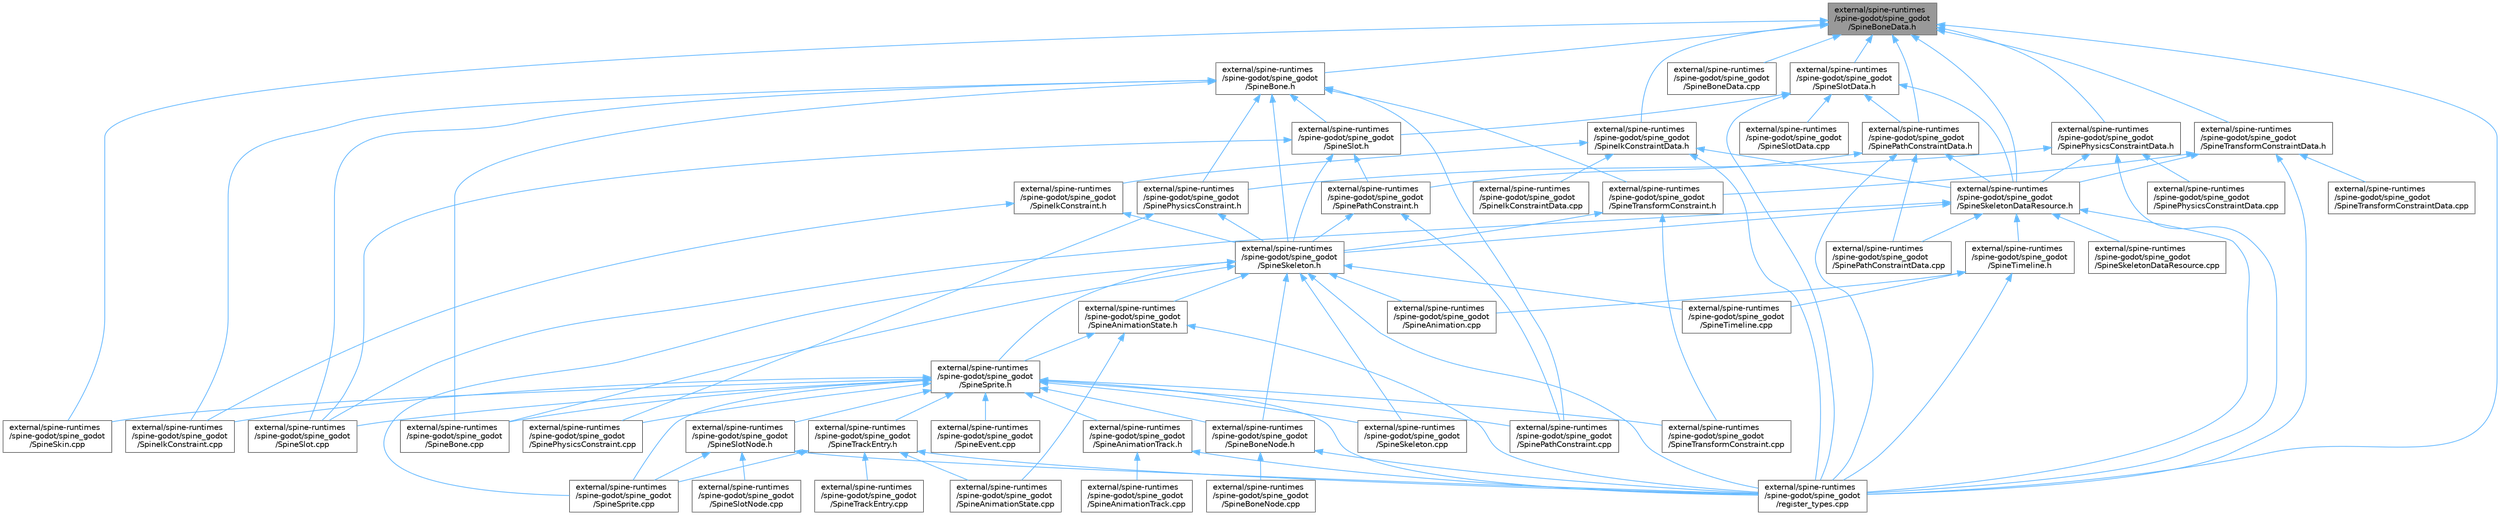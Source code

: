 digraph "external/spine-runtimes/spine-godot/spine_godot/SpineBoneData.h"
{
 // LATEX_PDF_SIZE
  bgcolor="transparent";
  edge [fontname=Helvetica,fontsize=10,labelfontname=Helvetica,labelfontsize=10];
  node [fontname=Helvetica,fontsize=10,shape=box,height=0.2,width=0.4];
  Node1 [id="Node000001",label="external/spine-runtimes\l/spine-godot/spine_godot\l/SpineBoneData.h",height=0.2,width=0.4,color="gray40", fillcolor="grey60", style="filled", fontcolor="black",tooltip=" "];
  Node1 -> Node2 [id="edge1_Node000001_Node000002",dir="back",color="steelblue1",style="solid",tooltip=" "];
  Node2 [id="Node000002",label="external/spine-runtimes\l/spine-godot/spine_godot\l/SpineBone.h",height=0.2,width=0.4,color="grey40", fillcolor="white", style="filled",URL="$_spine_bone_8h.html",tooltip=" "];
  Node2 -> Node3 [id="edge2_Node000002_Node000003",dir="back",color="steelblue1",style="solid",tooltip=" "];
  Node3 [id="Node000003",label="external/spine-runtimes\l/spine-godot/spine_godot\l/SpineBone.cpp",height=0.2,width=0.4,color="grey40", fillcolor="white", style="filled",URL="$_spine_bone_8cpp.html",tooltip=" "];
  Node2 -> Node4 [id="edge3_Node000002_Node000004",dir="back",color="steelblue1",style="solid",tooltip=" "];
  Node4 [id="Node000004",label="external/spine-runtimes\l/spine-godot/spine_godot\l/SpineIkConstraint.cpp",height=0.2,width=0.4,color="grey40", fillcolor="white", style="filled",URL="$_spine_ik_constraint_8cpp.html",tooltip=" "];
  Node2 -> Node5 [id="edge4_Node000002_Node000005",dir="back",color="steelblue1",style="solid",tooltip=" "];
  Node5 [id="Node000005",label="external/spine-runtimes\l/spine-godot/spine_godot\l/SpinePathConstraint.cpp",height=0.2,width=0.4,color="grey40", fillcolor="white", style="filled",URL="$_spine_path_constraint_8cpp.html",tooltip=" "];
  Node2 -> Node6 [id="edge5_Node000002_Node000006",dir="back",color="steelblue1",style="solid",tooltip=" "];
  Node6 [id="Node000006",label="external/spine-runtimes\l/spine-godot/spine_godot\l/SpinePhysicsConstraint.h",height=0.2,width=0.4,color="grey40", fillcolor="white", style="filled",URL="$_spine_physics_constraint_8h.html",tooltip=" "];
  Node6 -> Node7 [id="edge6_Node000006_Node000007",dir="back",color="steelblue1",style="solid",tooltip=" "];
  Node7 [id="Node000007",label="external/spine-runtimes\l/spine-godot/spine_godot\l/SpinePhysicsConstraint.cpp",height=0.2,width=0.4,color="grey40", fillcolor="white", style="filled",URL="$_spine_physics_constraint_8cpp.html",tooltip=" "];
  Node6 -> Node8 [id="edge7_Node000006_Node000008",dir="back",color="steelblue1",style="solid",tooltip=" "];
  Node8 [id="Node000008",label="external/spine-runtimes\l/spine-godot/spine_godot\l/SpineSkeleton.h",height=0.2,width=0.4,color="grey40", fillcolor="white", style="filled",URL="$_spine_skeleton_8h.html",tooltip=" "];
  Node8 -> Node9 [id="edge8_Node000008_Node000009",dir="back",color="steelblue1",style="solid",tooltip=" "];
  Node9 [id="Node000009",label="external/spine-runtimes\l/spine-godot/spine_godot\l/SpineAnimation.cpp",height=0.2,width=0.4,color="grey40", fillcolor="white", style="filled",URL="$_spine_animation_8cpp.html",tooltip=" "];
  Node8 -> Node10 [id="edge9_Node000008_Node000010",dir="back",color="steelblue1",style="solid",tooltip=" "];
  Node10 [id="Node000010",label="external/spine-runtimes\l/spine-godot/spine_godot\l/SpineAnimationState.h",height=0.2,width=0.4,color="grey40", fillcolor="white", style="filled",URL="$_spine_animation_state_8h.html",tooltip=" "];
  Node10 -> Node11 [id="edge10_Node000010_Node000011",dir="back",color="steelblue1",style="solid",tooltip=" "];
  Node11 [id="Node000011",label="external/spine-runtimes\l/spine-godot/spine_godot\l/SpineAnimationState.cpp",height=0.2,width=0.4,color="grey40", fillcolor="white", style="filled",URL="$_spine_animation_state_8cpp.html",tooltip=" "];
  Node10 -> Node12 [id="edge11_Node000010_Node000012",dir="back",color="steelblue1",style="solid",tooltip=" "];
  Node12 [id="Node000012",label="external/spine-runtimes\l/spine-godot/spine_godot\l/SpineSprite.h",height=0.2,width=0.4,color="grey40", fillcolor="white", style="filled",URL="$_spine_sprite_8h.html",tooltip=" "];
  Node12 -> Node13 [id="edge12_Node000012_Node000013",dir="back",color="steelblue1",style="solid",tooltip=" "];
  Node13 [id="Node000013",label="external/spine-runtimes\l/spine-godot/spine_godot\l/SpineAnimationTrack.h",height=0.2,width=0.4,color="grey40", fillcolor="white", style="filled",URL="$_spine_animation_track_8h.html",tooltip=" "];
  Node13 -> Node14 [id="edge13_Node000013_Node000014",dir="back",color="steelblue1",style="solid",tooltip=" "];
  Node14 [id="Node000014",label="external/spine-runtimes\l/spine-godot/spine_godot\l/SpineAnimationTrack.cpp",height=0.2,width=0.4,color="grey40", fillcolor="white", style="filled",URL="$_spine_animation_track_8cpp.html",tooltip=" "];
  Node13 -> Node15 [id="edge14_Node000013_Node000015",dir="back",color="steelblue1",style="solid",tooltip=" "];
  Node15 [id="Node000015",label="external/spine-runtimes\l/spine-godot/spine_godot\l/register_types.cpp",height=0.2,width=0.4,color="grey40", fillcolor="white", style="filled",URL="$register__types_8cpp.html",tooltip=" "];
  Node12 -> Node3 [id="edge15_Node000012_Node000003",dir="back",color="steelblue1",style="solid",tooltip=" "];
  Node12 -> Node16 [id="edge16_Node000012_Node000016",dir="back",color="steelblue1",style="solid",tooltip=" "];
  Node16 [id="Node000016",label="external/spine-runtimes\l/spine-godot/spine_godot\l/SpineBoneNode.h",height=0.2,width=0.4,color="grey40", fillcolor="white", style="filled",URL="$_spine_bone_node_8h.html",tooltip=" "];
  Node16 -> Node17 [id="edge17_Node000016_Node000017",dir="back",color="steelblue1",style="solid",tooltip=" "];
  Node17 [id="Node000017",label="external/spine-runtimes\l/spine-godot/spine_godot\l/SpineBoneNode.cpp",height=0.2,width=0.4,color="grey40", fillcolor="white", style="filled",URL="$_spine_bone_node_8cpp.html",tooltip=" "];
  Node16 -> Node15 [id="edge18_Node000016_Node000015",dir="back",color="steelblue1",style="solid",tooltip=" "];
  Node12 -> Node18 [id="edge19_Node000012_Node000018",dir="back",color="steelblue1",style="solid",tooltip=" "];
  Node18 [id="Node000018",label="external/spine-runtimes\l/spine-godot/spine_godot\l/SpineEvent.cpp",height=0.2,width=0.4,color="grey40", fillcolor="white", style="filled",URL="$_spine_event_8cpp.html",tooltip=" "];
  Node12 -> Node4 [id="edge20_Node000012_Node000004",dir="back",color="steelblue1",style="solid",tooltip=" "];
  Node12 -> Node5 [id="edge21_Node000012_Node000005",dir="back",color="steelblue1",style="solid",tooltip=" "];
  Node12 -> Node7 [id="edge22_Node000012_Node000007",dir="back",color="steelblue1",style="solid",tooltip=" "];
  Node12 -> Node19 [id="edge23_Node000012_Node000019",dir="back",color="steelblue1",style="solid",tooltip=" "];
  Node19 [id="Node000019",label="external/spine-runtimes\l/spine-godot/spine_godot\l/SpineSkeleton.cpp",height=0.2,width=0.4,color="grey40", fillcolor="white", style="filled",URL="$_spine_skeleton_8cpp.html",tooltip=" "];
  Node12 -> Node20 [id="edge24_Node000012_Node000020",dir="back",color="steelblue1",style="solid",tooltip=" "];
  Node20 [id="Node000020",label="external/spine-runtimes\l/spine-godot/spine_godot\l/SpineSkin.cpp",height=0.2,width=0.4,color="grey40", fillcolor="white", style="filled",URL="$_spine_skin_8cpp.html",tooltip=" "];
  Node12 -> Node21 [id="edge25_Node000012_Node000021",dir="back",color="steelblue1",style="solid",tooltip=" "];
  Node21 [id="Node000021",label="external/spine-runtimes\l/spine-godot/spine_godot\l/SpineSlot.cpp",height=0.2,width=0.4,color="grey40", fillcolor="white", style="filled",URL="$_spine_slot_8cpp.html",tooltip=" "];
  Node12 -> Node22 [id="edge26_Node000012_Node000022",dir="back",color="steelblue1",style="solid",tooltip=" "];
  Node22 [id="Node000022",label="external/spine-runtimes\l/spine-godot/spine_godot\l/SpineSlotNode.h",height=0.2,width=0.4,color="grey40", fillcolor="white", style="filled",URL="$_spine_slot_node_8h.html",tooltip=" "];
  Node22 -> Node23 [id="edge27_Node000022_Node000023",dir="back",color="steelblue1",style="solid",tooltip=" "];
  Node23 [id="Node000023",label="external/spine-runtimes\l/spine-godot/spine_godot\l/SpineSlotNode.cpp",height=0.2,width=0.4,color="grey40", fillcolor="white", style="filled",URL="$_spine_slot_node_8cpp.html",tooltip=" "];
  Node22 -> Node24 [id="edge28_Node000022_Node000024",dir="back",color="steelblue1",style="solid",tooltip=" "];
  Node24 [id="Node000024",label="external/spine-runtimes\l/spine-godot/spine_godot\l/SpineSprite.cpp",height=0.2,width=0.4,color="grey40", fillcolor="white", style="filled",URL="$_spine_sprite_8cpp.html",tooltip=" "];
  Node22 -> Node15 [id="edge29_Node000022_Node000015",dir="back",color="steelblue1",style="solid",tooltip=" "];
  Node12 -> Node24 [id="edge30_Node000012_Node000024",dir="back",color="steelblue1",style="solid",tooltip=" "];
  Node12 -> Node25 [id="edge31_Node000012_Node000025",dir="back",color="steelblue1",style="solid",tooltip=" "];
  Node25 [id="Node000025",label="external/spine-runtimes\l/spine-godot/spine_godot\l/SpineTrackEntry.h",height=0.2,width=0.4,color="grey40", fillcolor="white", style="filled",URL="$_spine_track_entry_8h.html",tooltip=" "];
  Node25 -> Node11 [id="edge32_Node000025_Node000011",dir="back",color="steelblue1",style="solid",tooltip=" "];
  Node25 -> Node24 [id="edge33_Node000025_Node000024",dir="back",color="steelblue1",style="solid",tooltip=" "];
  Node25 -> Node26 [id="edge34_Node000025_Node000026",dir="back",color="steelblue1",style="solid",tooltip=" "];
  Node26 [id="Node000026",label="external/spine-runtimes\l/spine-godot/spine_godot\l/SpineTrackEntry.cpp",height=0.2,width=0.4,color="grey40", fillcolor="white", style="filled",URL="$_spine_track_entry_8cpp.html",tooltip=" "];
  Node25 -> Node15 [id="edge35_Node000025_Node000015",dir="back",color="steelblue1",style="solid",tooltip=" "];
  Node12 -> Node27 [id="edge36_Node000012_Node000027",dir="back",color="steelblue1",style="solid",tooltip=" "];
  Node27 [id="Node000027",label="external/spine-runtimes\l/spine-godot/spine_godot\l/SpineTransformConstraint.cpp",height=0.2,width=0.4,color="grey40", fillcolor="white", style="filled",URL="$_spine_transform_constraint_8cpp.html",tooltip=" "];
  Node12 -> Node15 [id="edge37_Node000012_Node000015",dir="back",color="steelblue1",style="solid",tooltip=" "];
  Node10 -> Node15 [id="edge38_Node000010_Node000015",dir="back",color="steelblue1",style="solid",tooltip=" "];
  Node8 -> Node3 [id="edge39_Node000008_Node000003",dir="back",color="steelblue1",style="solid",tooltip=" "];
  Node8 -> Node16 [id="edge40_Node000008_Node000016",dir="back",color="steelblue1",style="solid",tooltip=" "];
  Node8 -> Node19 [id="edge41_Node000008_Node000019",dir="back",color="steelblue1",style="solid",tooltip=" "];
  Node8 -> Node24 [id="edge42_Node000008_Node000024",dir="back",color="steelblue1",style="solid",tooltip=" "];
  Node8 -> Node12 [id="edge43_Node000008_Node000012",dir="back",color="steelblue1",style="solid",tooltip=" "];
  Node8 -> Node28 [id="edge44_Node000008_Node000028",dir="back",color="steelblue1",style="solid",tooltip=" "];
  Node28 [id="Node000028",label="external/spine-runtimes\l/spine-godot/spine_godot\l/SpineTimeline.cpp",height=0.2,width=0.4,color="grey40", fillcolor="white", style="filled",URL="$_spine_timeline_8cpp.html",tooltip=" "];
  Node8 -> Node15 [id="edge45_Node000008_Node000015",dir="back",color="steelblue1",style="solid",tooltip=" "];
  Node2 -> Node8 [id="edge46_Node000002_Node000008",dir="back",color="steelblue1",style="solid",tooltip=" "];
  Node2 -> Node21 [id="edge47_Node000002_Node000021",dir="back",color="steelblue1",style="solid",tooltip=" "];
  Node2 -> Node29 [id="edge48_Node000002_Node000029",dir="back",color="steelblue1",style="solid",tooltip=" "];
  Node29 [id="Node000029",label="external/spine-runtimes\l/spine-godot/spine_godot\l/SpineSlot.h",height=0.2,width=0.4,color="grey40", fillcolor="white", style="filled",URL="$_spine_slot_8h.html",tooltip=" "];
  Node29 -> Node30 [id="edge49_Node000029_Node000030",dir="back",color="steelblue1",style="solid",tooltip=" "];
  Node30 [id="Node000030",label="external/spine-runtimes\l/spine-godot/spine_godot\l/SpinePathConstraint.h",height=0.2,width=0.4,color="grey40", fillcolor="white", style="filled",URL="$_spine_path_constraint_8h.html",tooltip=" "];
  Node30 -> Node5 [id="edge50_Node000030_Node000005",dir="back",color="steelblue1",style="solid",tooltip=" "];
  Node30 -> Node8 [id="edge51_Node000030_Node000008",dir="back",color="steelblue1",style="solid",tooltip=" "];
  Node29 -> Node8 [id="edge52_Node000029_Node000008",dir="back",color="steelblue1",style="solid",tooltip=" "];
  Node29 -> Node21 [id="edge53_Node000029_Node000021",dir="back",color="steelblue1",style="solid",tooltip=" "];
  Node2 -> Node31 [id="edge54_Node000002_Node000031",dir="back",color="steelblue1",style="solid",tooltip=" "];
  Node31 [id="Node000031",label="external/spine-runtimes\l/spine-godot/spine_godot\l/SpineTransformConstraint.h",height=0.2,width=0.4,color="grey40", fillcolor="white", style="filled",URL="$_spine_transform_constraint_8h.html",tooltip=" "];
  Node31 -> Node8 [id="edge55_Node000031_Node000008",dir="back",color="steelblue1",style="solid",tooltip=" "];
  Node31 -> Node27 [id="edge56_Node000031_Node000027",dir="back",color="steelblue1",style="solid",tooltip=" "];
  Node1 -> Node32 [id="edge57_Node000001_Node000032",dir="back",color="steelblue1",style="solid",tooltip=" "];
  Node32 [id="Node000032",label="external/spine-runtimes\l/spine-godot/spine_godot\l/SpineBoneData.cpp",height=0.2,width=0.4,color="grey40", fillcolor="white", style="filled",URL="$_spine_bone_data_8cpp.html",tooltip=" "];
  Node1 -> Node33 [id="edge58_Node000001_Node000033",dir="back",color="steelblue1",style="solid",tooltip=" "];
  Node33 [id="Node000033",label="external/spine-runtimes\l/spine-godot/spine_godot\l/SpineIkConstraintData.h",height=0.2,width=0.4,color="grey40", fillcolor="white", style="filled",URL="$_spine_ik_constraint_data_8h.html",tooltip=" "];
  Node33 -> Node34 [id="edge59_Node000033_Node000034",dir="back",color="steelblue1",style="solid",tooltip=" "];
  Node34 [id="Node000034",label="external/spine-runtimes\l/spine-godot/spine_godot\l/SpineIkConstraint.h",height=0.2,width=0.4,color="grey40", fillcolor="white", style="filled",URL="$_spine_ik_constraint_8h.html",tooltip=" "];
  Node34 -> Node4 [id="edge60_Node000034_Node000004",dir="back",color="steelblue1",style="solid",tooltip=" "];
  Node34 -> Node8 [id="edge61_Node000034_Node000008",dir="back",color="steelblue1",style="solid",tooltip=" "];
  Node33 -> Node35 [id="edge62_Node000033_Node000035",dir="back",color="steelblue1",style="solid",tooltip=" "];
  Node35 [id="Node000035",label="external/spine-runtimes\l/spine-godot/spine_godot\l/SpineIkConstraintData.cpp",height=0.2,width=0.4,color="grey40", fillcolor="white", style="filled",URL="$_spine_ik_constraint_data_8cpp.html",tooltip=" "];
  Node33 -> Node36 [id="edge63_Node000033_Node000036",dir="back",color="steelblue1",style="solid",tooltip=" "];
  Node36 [id="Node000036",label="external/spine-runtimes\l/spine-godot/spine_godot\l/SpineSkeletonDataResource.h",height=0.2,width=0.4,color="grey40", fillcolor="white", style="filled",URL="$_spine_skeleton_data_resource_8h.html",tooltip=" "];
  Node36 -> Node37 [id="edge64_Node000036_Node000037",dir="back",color="steelblue1",style="solid",tooltip=" "];
  Node37 [id="Node000037",label="external/spine-runtimes\l/spine-godot/spine_godot\l/SpinePathConstraintData.cpp",height=0.2,width=0.4,color="grey40", fillcolor="white", style="filled",URL="$_spine_path_constraint_data_8cpp.html",tooltip=" "];
  Node36 -> Node8 [id="edge65_Node000036_Node000008",dir="back",color="steelblue1",style="solid",tooltip=" "];
  Node36 -> Node38 [id="edge66_Node000036_Node000038",dir="back",color="steelblue1",style="solid",tooltip=" "];
  Node38 [id="Node000038",label="external/spine-runtimes\l/spine-godot/spine_godot\l/SpineSkeletonDataResource.cpp",height=0.2,width=0.4,color="grey40", fillcolor="white", style="filled",URL="$_spine_skeleton_data_resource_8cpp.html",tooltip=" "];
  Node36 -> Node21 [id="edge67_Node000036_Node000021",dir="back",color="steelblue1",style="solid",tooltip=" "];
  Node36 -> Node39 [id="edge68_Node000036_Node000039",dir="back",color="steelblue1",style="solid",tooltip=" "];
  Node39 [id="Node000039",label="external/spine-runtimes\l/spine-godot/spine_godot\l/SpineTimeline.h",height=0.2,width=0.4,color="grey40", fillcolor="white", style="filled",URL="$_spine_timeline_8h.html",tooltip=" "];
  Node39 -> Node9 [id="edge69_Node000039_Node000009",dir="back",color="steelblue1",style="solid",tooltip=" "];
  Node39 -> Node28 [id="edge70_Node000039_Node000028",dir="back",color="steelblue1",style="solid",tooltip=" "];
  Node39 -> Node15 [id="edge71_Node000039_Node000015",dir="back",color="steelblue1",style="solid",tooltip=" "];
  Node36 -> Node15 [id="edge72_Node000036_Node000015",dir="back",color="steelblue1",style="solid",tooltip=" "];
  Node33 -> Node15 [id="edge73_Node000033_Node000015",dir="back",color="steelblue1",style="solid",tooltip=" "];
  Node1 -> Node40 [id="edge74_Node000001_Node000040",dir="back",color="steelblue1",style="solid",tooltip=" "];
  Node40 [id="Node000040",label="external/spine-runtimes\l/spine-godot/spine_godot\l/SpinePathConstraintData.h",height=0.2,width=0.4,color="grey40", fillcolor="white", style="filled",URL="$_spine_path_constraint_data_8h.html",tooltip=" "];
  Node40 -> Node30 [id="edge75_Node000040_Node000030",dir="back",color="steelblue1",style="solid",tooltip=" "];
  Node40 -> Node37 [id="edge76_Node000040_Node000037",dir="back",color="steelblue1",style="solid",tooltip=" "];
  Node40 -> Node36 [id="edge77_Node000040_Node000036",dir="back",color="steelblue1",style="solid",tooltip=" "];
  Node40 -> Node15 [id="edge78_Node000040_Node000015",dir="back",color="steelblue1",style="solid",tooltip=" "];
  Node1 -> Node41 [id="edge79_Node000001_Node000041",dir="back",color="steelblue1",style="solid",tooltip=" "];
  Node41 [id="Node000041",label="external/spine-runtimes\l/spine-godot/spine_godot\l/SpinePhysicsConstraintData.h",height=0.2,width=0.4,color="grey40", fillcolor="white", style="filled",URL="$_spine_physics_constraint_data_8h.html",tooltip=" "];
  Node41 -> Node6 [id="edge80_Node000041_Node000006",dir="back",color="steelblue1",style="solid",tooltip=" "];
  Node41 -> Node42 [id="edge81_Node000041_Node000042",dir="back",color="steelblue1",style="solid",tooltip=" "];
  Node42 [id="Node000042",label="external/spine-runtimes\l/spine-godot/spine_godot\l/SpinePhysicsConstraintData.cpp",height=0.2,width=0.4,color="grey40", fillcolor="white", style="filled",URL="$_spine_physics_constraint_data_8cpp.html",tooltip=" "];
  Node41 -> Node36 [id="edge82_Node000041_Node000036",dir="back",color="steelblue1",style="solid",tooltip=" "];
  Node41 -> Node15 [id="edge83_Node000041_Node000015",dir="back",color="steelblue1",style="solid",tooltip=" "];
  Node1 -> Node36 [id="edge84_Node000001_Node000036",dir="back",color="steelblue1",style="solid",tooltip=" "];
  Node1 -> Node20 [id="edge85_Node000001_Node000020",dir="back",color="steelblue1",style="solid",tooltip=" "];
  Node1 -> Node43 [id="edge86_Node000001_Node000043",dir="back",color="steelblue1",style="solid",tooltip=" "];
  Node43 [id="Node000043",label="external/spine-runtimes\l/spine-godot/spine_godot\l/SpineSlotData.h",height=0.2,width=0.4,color="grey40", fillcolor="white", style="filled",URL="$_spine_slot_data_8h.html",tooltip=" "];
  Node43 -> Node40 [id="edge87_Node000043_Node000040",dir="back",color="steelblue1",style="solid",tooltip=" "];
  Node43 -> Node36 [id="edge88_Node000043_Node000036",dir="back",color="steelblue1",style="solid",tooltip=" "];
  Node43 -> Node29 [id="edge89_Node000043_Node000029",dir="back",color="steelblue1",style="solid",tooltip=" "];
  Node43 -> Node44 [id="edge90_Node000043_Node000044",dir="back",color="steelblue1",style="solid",tooltip=" "];
  Node44 [id="Node000044",label="external/spine-runtimes\l/spine-godot/spine_godot\l/SpineSlotData.cpp",height=0.2,width=0.4,color="grey40", fillcolor="white", style="filled",URL="$_spine_slot_data_8cpp.html",tooltip=" "];
  Node43 -> Node15 [id="edge91_Node000043_Node000015",dir="back",color="steelblue1",style="solid",tooltip=" "];
  Node1 -> Node45 [id="edge92_Node000001_Node000045",dir="back",color="steelblue1",style="solid",tooltip=" "];
  Node45 [id="Node000045",label="external/spine-runtimes\l/spine-godot/spine_godot\l/SpineTransformConstraintData.h",height=0.2,width=0.4,color="grey40", fillcolor="white", style="filled",URL="$_spine_transform_constraint_data_8h.html",tooltip=" "];
  Node45 -> Node36 [id="edge93_Node000045_Node000036",dir="back",color="steelblue1",style="solid",tooltip=" "];
  Node45 -> Node31 [id="edge94_Node000045_Node000031",dir="back",color="steelblue1",style="solid",tooltip=" "];
  Node45 -> Node46 [id="edge95_Node000045_Node000046",dir="back",color="steelblue1",style="solid",tooltip=" "];
  Node46 [id="Node000046",label="external/spine-runtimes\l/spine-godot/spine_godot\l/SpineTransformConstraintData.cpp",height=0.2,width=0.4,color="grey40", fillcolor="white", style="filled",URL="$_spine_transform_constraint_data_8cpp.html",tooltip=" "];
  Node45 -> Node15 [id="edge96_Node000045_Node000015",dir="back",color="steelblue1",style="solid",tooltip=" "];
  Node1 -> Node15 [id="edge97_Node000001_Node000015",dir="back",color="steelblue1",style="solid",tooltip=" "];
}
